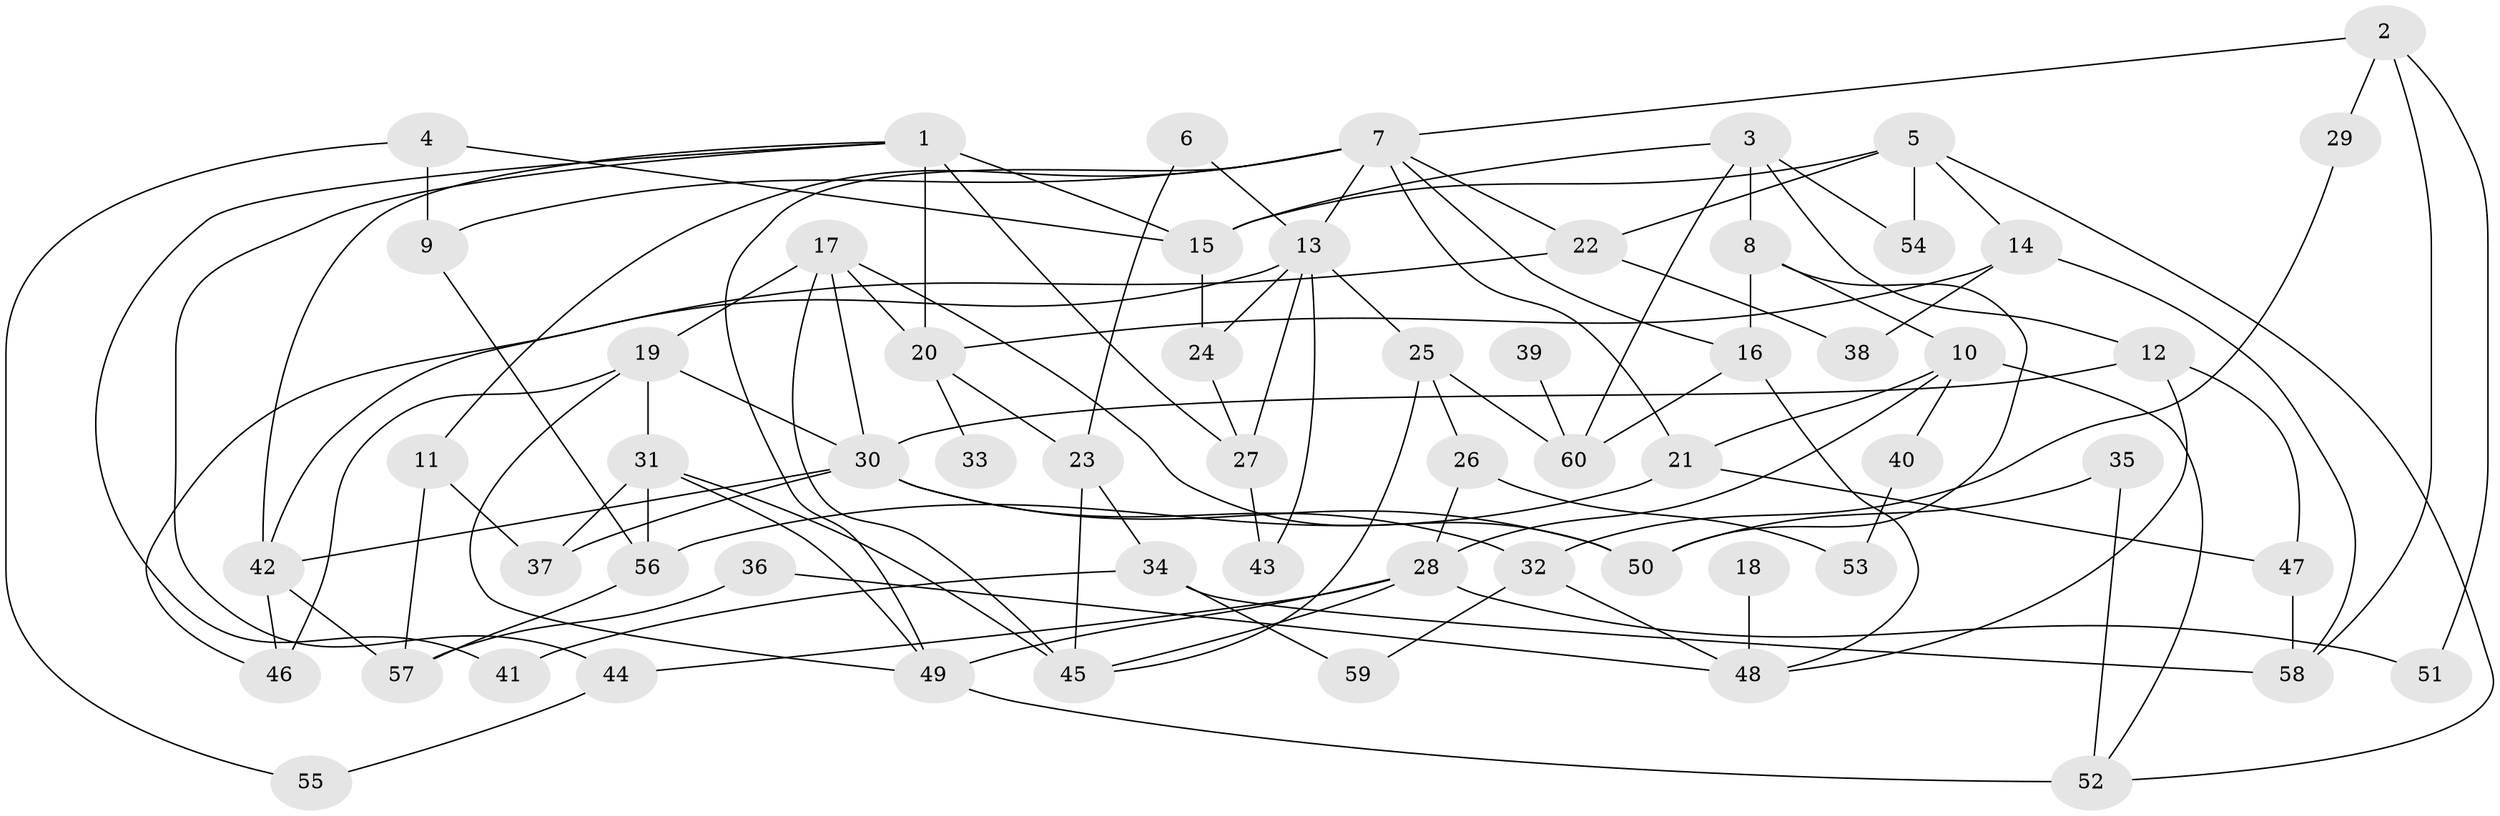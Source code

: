 // original degree distribution, {6: 0.075, 7: 0.016666666666666666, 3: 0.20833333333333334, 8: 0.008333333333333333, 2: 0.2916666666666667, 5: 0.075, 4: 0.14166666666666666, 1: 0.18333333333333332}
// Generated by graph-tools (version 1.1) at 2025/01/03/09/25 03:01:01]
// undirected, 60 vertices, 111 edges
graph export_dot {
graph [start="1"]
  node [color=gray90,style=filled];
  1;
  2;
  3;
  4;
  5;
  6;
  7;
  8;
  9;
  10;
  11;
  12;
  13;
  14;
  15;
  16;
  17;
  18;
  19;
  20;
  21;
  22;
  23;
  24;
  25;
  26;
  27;
  28;
  29;
  30;
  31;
  32;
  33;
  34;
  35;
  36;
  37;
  38;
  39;
  40;
  41;
  42;
  43;
  44;
  45;
  46;
  47;
  48;
  49;
  50;
  51;
  52;
  53;
  54;
  55;
  56;
  57;
  58;
  59;
  60;
  1 -- 15 [weight=2.0];
  1 -- 20 [weight=1.0];
  1 -- 27 [weight=1.0];
  1 -- 41 [weight=1.0];
  1 -- 42 [weight=1.0];
  1 -- 44 [weight=1.0];
  2 -- 7 [weight=1.0];
  2 -- 29 [weight=1.0];
  2 -- 51 [weight=1.0];
  2 -- 58 [weight=1.0];
  3 -- 8 [weight=1.0];
  3 -- 12 [weight=1.0];
  3 -- 15 [weight=1.0];
  3 -- 54 [weight=1.0];
  3 -- 60 [weight=1.0];
  4 -- 9 [weight=1.0];
  4 -- 15 [weight=1.0];
  4 -- 55 [weight=1.0];
  5 -- 14 [weight=1.0];
  5 -- 15 [weight=1.0];
  5 -- 22 [weight=1.0];
  5 -- 52 [weight=1.0];
  5 -- 54 [weight=1.0];
  6 -- 13 [weight=1.0];
  6 -- 23 [weight=1.0];
  7 -- 9 [weight=1.0];
  7 -- 11 [weight=1.0];
  7 -- 13 [weight=1.0];
  7 -- 16 [weight=1.0];
  7 -- 21 [weight=1.0];
  7 -- 22 [weight=1.0];
  7 -- 49 [weight=1.0];
  8 -- 10 [weight=1.0];
  8 -- 16 [weight=1.0];
  8 -- 50 [weight=1.0];
  9 -- 56 [weight=1.0];
  10 -- 21 [weight=1.0];
  10 -- 28 [weight=1.0];
  10 -- 40 [weight=1.0];
  10 -- 52 [weight=1.0];
  11 -- 37 [weight=1.0];
  11 -- 57 [weight=1.0];
  12 -- 30 [weight=1.0];
  12 -- 47 [weight=1.0];
  12 -- 48 [weight=1.0];
  13 -- 24 [weight=1.0];
  13 -- 25 [weight=1.0];
  13 -- 27 [weight=1.0];
  13 -- 42 [weight=1.0];
  13 -- 43 [weight=1.0];
  14 -- 20 [weight=1.0];
  14 -- 38 [weight=1.0];
  14 -- 58 [weight=1.0];
  15 -- 24 [weight=1.0];
  16 -- 48 [weight=1.0];
  16 -- 60 [weight=1.0];
  17 -- 19 [weight=2.0];
  17 -- 20 [weight=1.0];
  17 -- 30 [weight=1.0];
  17 -- 45 [weight=1.0];
  17 -- 50 [weight=1.0];
  18 -- 48 [weight=1.0];
  19 -- 30 [weight=1.0];
  19 -- 31 [weight=1.0];
  19 -- 46 [weight=2.0];
  19 -- 49 [weight=1.0];
  20 -- 23 [weight=1.0];
  20 -- 33 [weight=1.0];
  21 -- 47 [weight=1.0];
  21 -- 56 [weight=1.0];
  22 -- 38 [weight=1.0];
  22 -- 46 [weight=1.0];
  23 -- 34 [weight=1.0];
  23 -- 45 [weight=1.0];
  24 -- 27 [weight=1.0];
  25 -- 26 [weight=1.0];
  25 -- 45 [weight=1.0];
  25 -- 60 [weight=1.0];
  26 -- 28 [weight=2.0];
  26 -- 53 [weight=1.0];
  27 -- 43 [weight=1.0];
  28 -- 44 [weight=1.0];
  28 -- 45 [weight=1.0];
  28 -- 49 [weight=1.0];
  28 -- 51 [weight=1.0];
  29 -- 32 [weight=1.0];
  30 -- 32 [weight=1.0];
  30 -- 37 [weight=1.0];
  30 -- 42 [weight=1.0];
  30 -- 50 [weight=1.0];
  31 -- 37 [weight=1.0];
  31 -- 45 [weight=1.0];
  31 -- 49 [weight=1.0];
  31 -- 56 [weight=1.0];
  32 -- 48 [weight=1.0];
  32 -- 59 [weight=1.0];
  34 -- 41 [weight=1.0];
  34 -- 58 [weight=1.0];
  34 -- 59 [weight=1.0];
  35 -- 50 [weight=1.0];
  35 -- 52 [weight=1.0];
  36 -- 48 [weight=1.0];
  36 -- 57 [weight=1.0];
  39 -- 60 [weight=1.0];
  40 -- 53 [weight=1.0];
  42 -- 46 [weight=1.0];
  42 -- 57 [weight=1.0];
  44 -- 55 [weight=1.0];
  47 -- 58 [weight=2.0];
  49 -- 52 [weight=2.0];
  56 -- 57 [weight=1.0];
}
